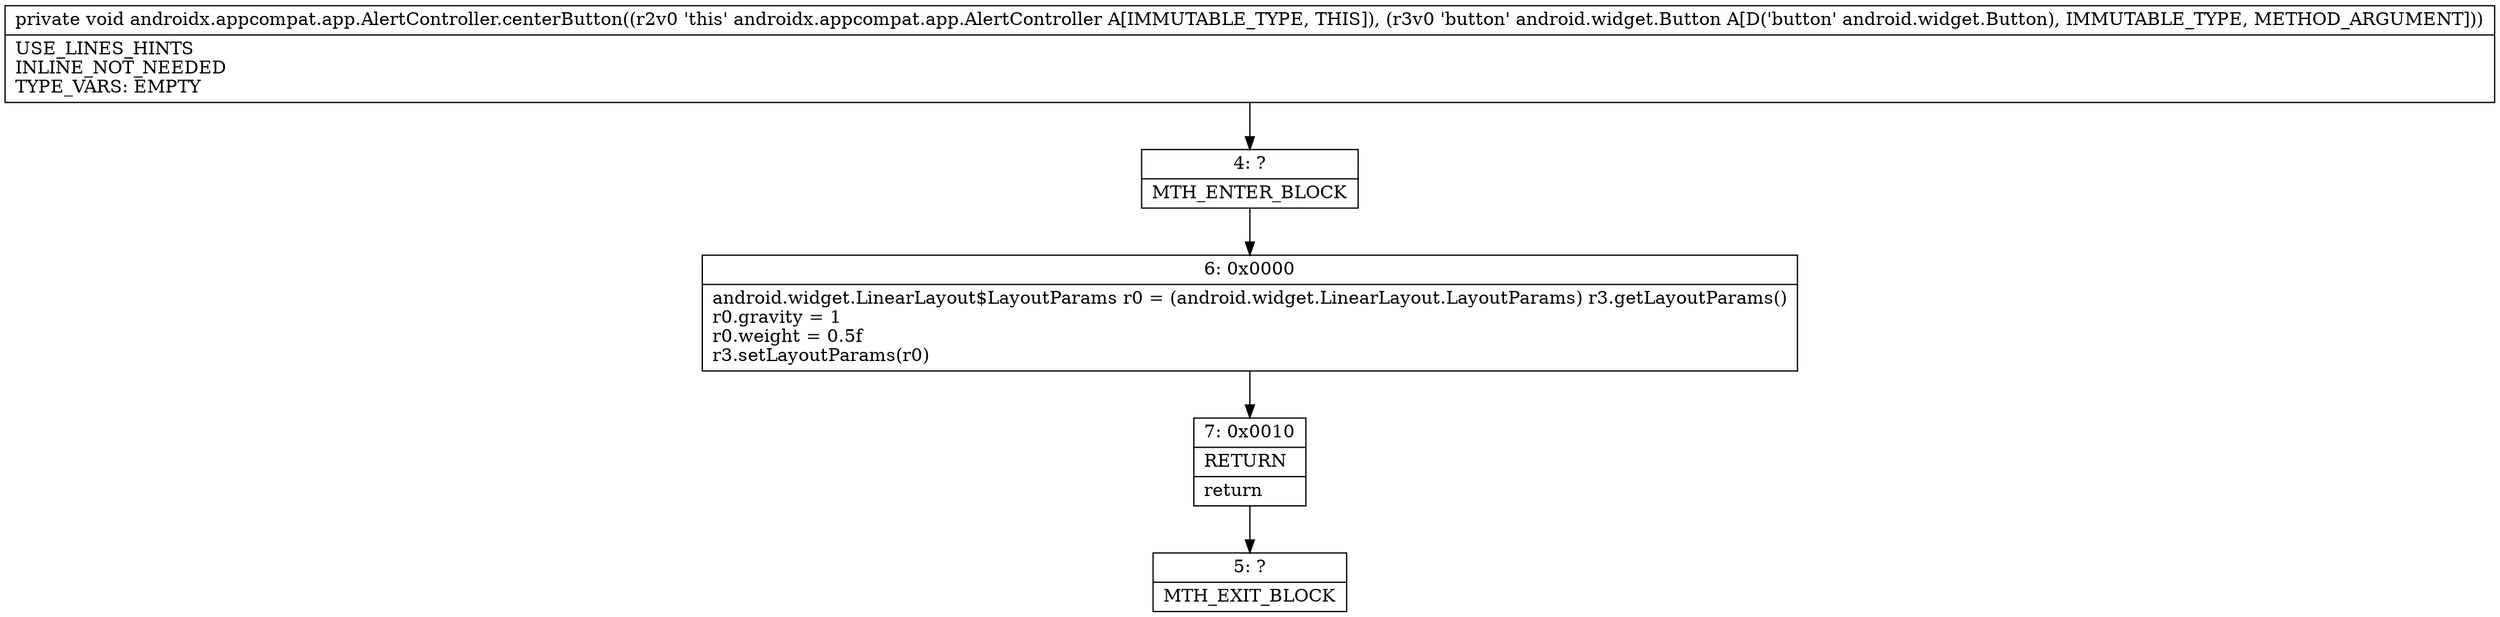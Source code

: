digraph "CFG forandroidx.appcompat.app.AlertController.centerButton(Landroid\/widget\/Button;)V" {
Node_4 [shape=record,label="{4\:\ ?|MTH_ENTER_BLOCK\l}"];
Node_6 [shape=record,label="{6\:\ 0x0000|android.widget.LinearLayout$LayoutParams r0 = (android.widget.LinearLayout.LayoutParams) r3.getLayoutParams()\lr0.gravity = 1\lr0.weight = 0.5f\lr3.setLayoutParams(r0)\l}"];
Node_7 [shape=record,label="{7\:\ 0x0010|RETURN\l|return\l}"];
Node_5 [shape=record,label="{5\:\ ?|MTH_EXIT_BLOCK\l}"];
MethodNode[shape=record,label="{private void androidx.appcompat.app.AlertController.centerButton((r2v0 'this' androidx.appcompat.app.AlertController A[IMMUTABLE_TYPE, THIS]), (r3v0 'button' android.widget.Button A[D('button' android.widget.Button), IMMUTABLE_TYPE, METHOD_ARGUMENT]))  | USE_LINES_HINTS\lINLINE_NOT_NEEDED\lTYPE_VARS: EMPTY\l}"];
MethodNode -> Node_4;Node_4 -> Node_6;
Node_6 -> Node_7;
Node_7 -> Node_5;
}

